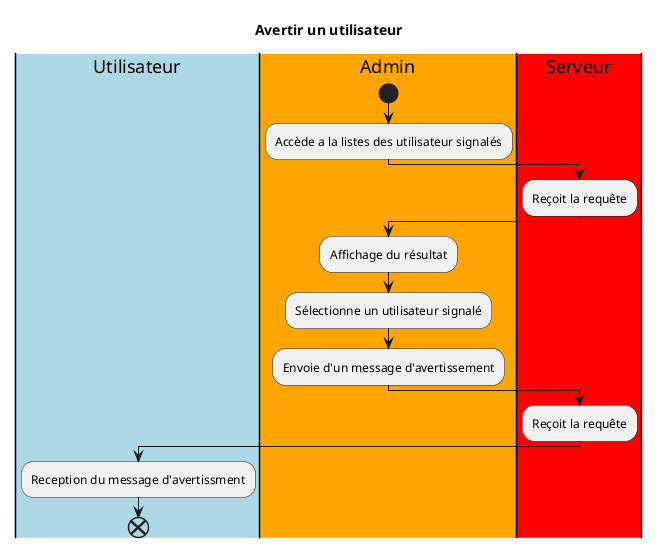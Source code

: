 @startuml "CineCourt"
title "Avertir un utilisateur"

|#LightBlue|Utilisateur|
|#Orange|Admin|
|#Red|Serveur|

    |Admin|
    start
    :Accède a la listes des utilisateur signalés;
    |Serveur|
    :Reçoit la requête;
    |Admin|
    :Affichage du résultat;
    :Sélectionne un utilisateur signalé;
    :Envoie d'un message d'avertissement;
    |Serveur|
    :Reçoit la requête;
    |Utilisateur|
    :Reception du message d'avertissment;
    end
@enduml